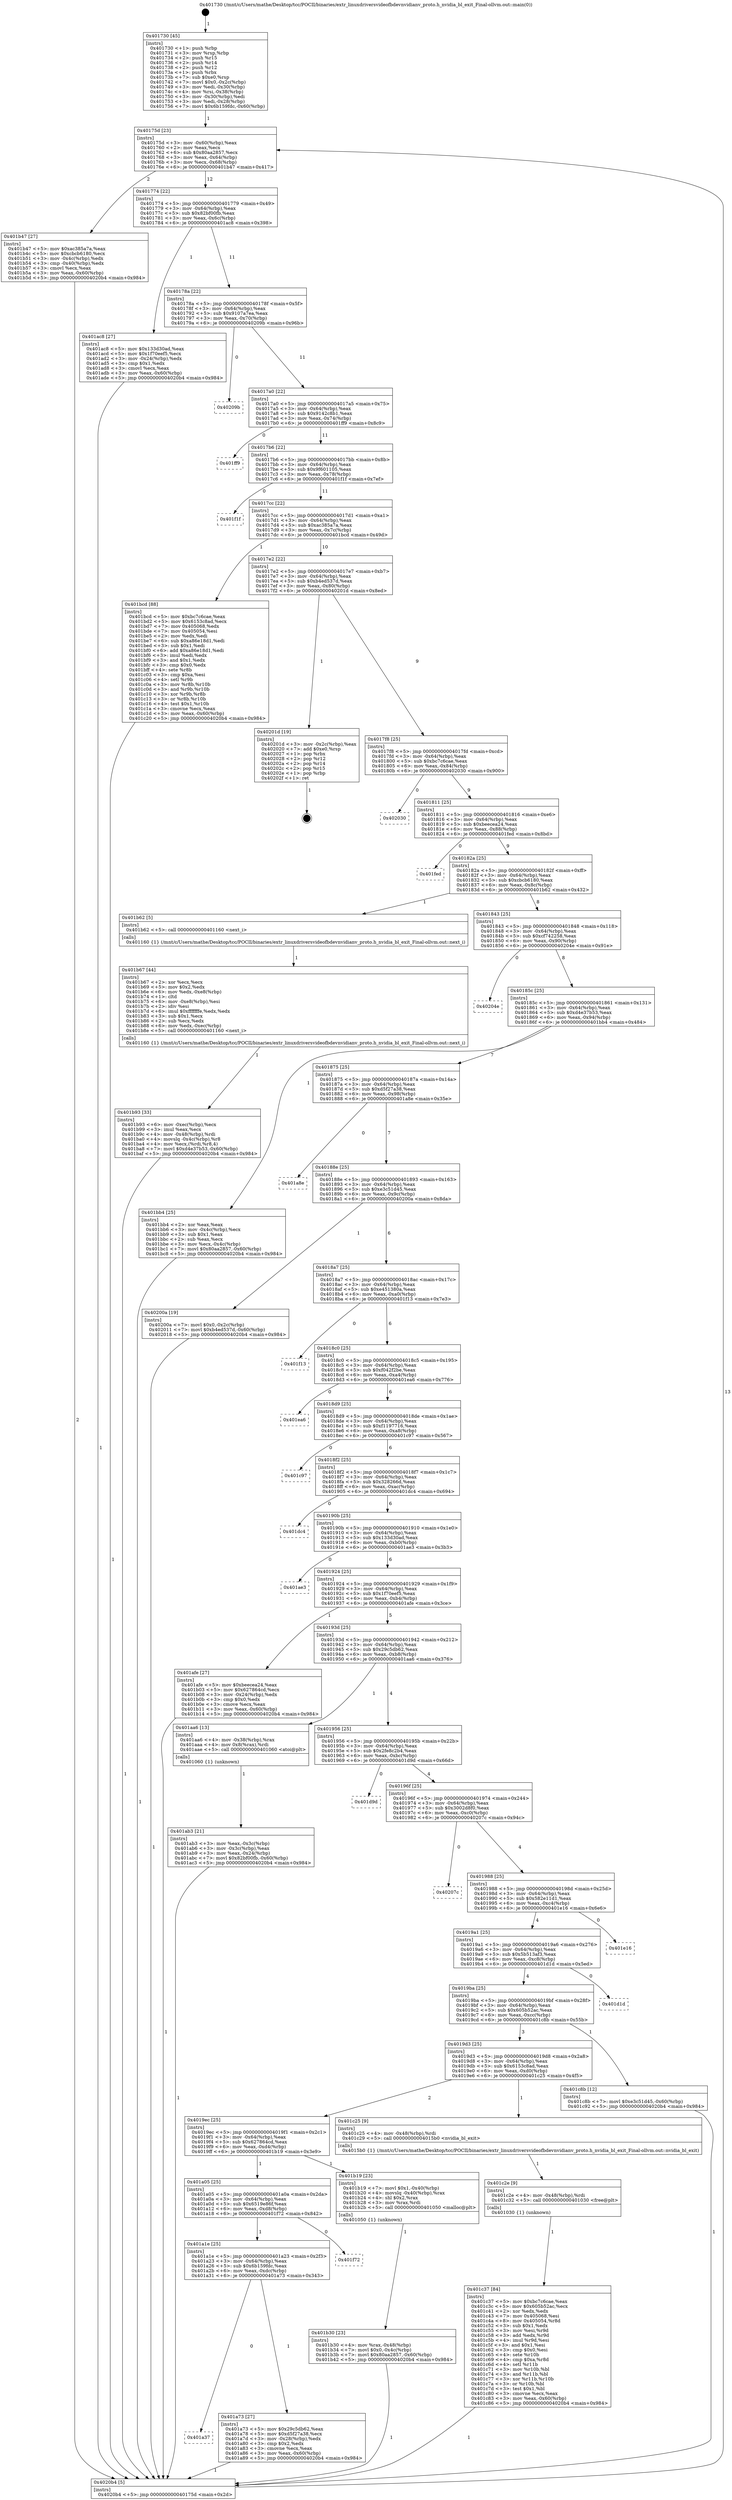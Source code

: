 digraph "0x401730" {
  label = "0x401730 (/mnt/c/Users/mathe/Desktop/tcc/POCII/binaries/extr_linuxdriversvideofbdevnvidianv_proto.h_nvidia_bl_exit_Final-ollvm.out::main(0))"
  labelloc = "t"
  node[shape=record]

  Entry [label="",width=0.3,height=0.3,shape=circle,fillcolor=black,style=filled]
  "0x40175d" [label="{
     0x40175d [23]\l
     | [instrs]\l
     &nbsp;&nbsp;0x40175d \<+3\>: mov -0x60(%rbp),%eax\l
     &nbsp;&nbsp;0x401760 \<+2\>: mov %eax,%ecx\l
     &nbsp;&nbsp;0x401762 \<+6\>: sub $0x80aa2857,%ecx\l
     &nbsp;&nbsp;0x401768 \<+3\>: mov %eax,-0x64(%rbp)\l
     &nbsp;&nbsp;0x40176b \<+3\>: mov %ecx,-0x68(%rbp)\l
     &nbsp;&nbsp;0x40176e \<+6\>: je 0000000000401b47 \<main+0x417\>\l
  }"]
  "0x401b47" [label="{
     0x401b47 [27]\l
     | [instrs]\l
     &nbsp;&nbsp;0x401b47 \<+5\>: mov $0xac385a7a,%eax\l
     &nbsp;&nbsp;0x401b4c \<+5\>: mov $0xcbcb6180,%ecx\l
     &nbsp;&nbsp;0x401b51 \<+3\>: mov -0x4c(%rbp),%edx\l
     &nbsp;&nbsp;0x401b54 \<+3\>: cmp -0x40(%rbp),%edx\l
     &nbsp;&nbsp;0x401b57 \<+3\>: cmovl %ecx,%eax\l
     &nbsp;&nbsp;0x401b5a \<+3\>: mov %eax,-0x60(%rbp)\l
     &nbsp;&nbsp;0x401b5d \<+5\>: jmp 00000000004020b4 \<main+0x984\>\l
  }"]
  "0x401774" [label="{
     0x401774 [22]\l
     | [instrs]\l
     &nbsp;&nbsp;0x401774 \<+5\>: jmp 0000000000401779 \<main+0x49\>\l
     &nbsp;&nbsp;0x401779 \<+3\>: mov -0x64(%rbp),%eax\l
     &nbsp;&nbsp;0x40177c \<+5\>: sub $0x82bf00fb,%eax\l
     &nbsp;&nbsp;0x401781 \<+3\>: mov %eax,-0x6c(%rbp)\l
     &nbsp;&nbsp;0x401784 \<+6\>: je 0000000000401ac8 \<main+0x398\>\l
  }"]
  Exit [label="",width=0.3,height=0.3,shape=circle,fillcolor=black,style=filled,peripheries=2]
  "0x401ac8" [label="{
     0x401ac8 [27]\l
     | [instrs]\l
     &nbsp;&nbsp;0x401ac8 \<+5\>: mov $0x133d30ad,%eax\l
     &nbsp;&nbsp;0x401acd \<+5\>: mov $0x1f70eef5,%ecx\l
     &nbsp;&nbsp;0x401ad2 \<+3\>: mov -0x24(%rbp),%edx\l
     &nbsp;&nbsp;0x401ad5 \<+3\>: cmp $0x1,%edx\l
     &nbsp;&nbsp;0x401ad8 \<+3\>: cmovl %ecx,%eax\l
     &nbsp;&nbsp;0x401adb \<+3\>: mov %eax,-0x60(%rbp)\l
     &nbsp;&nbsp;0x401ade \<+5\>: jmp 00000000004020b4 \<main+0x984\>\l
  }"]
  "0x40178a" [label="{
     0x40178a [22]\l
     | [instrs]\l
     &nbsp;&nbsp;0x40178a \<+5\>: jmp 000000000040178f \<main+0x5f\>\l
     &nbsp;&nbsp;0x40178f \<+3\>: mov -0x64(%rbp),%eax\l
     &nbsp;&nbsp;0x401792 \<+5\>: sub $0x9107a7ea,%eax\l
     &nbsp;&nbsp;0x401797 \<+3\>: mov %eax,-0x70(%rbp)\l
     &nbsp;&nbsp;0x40179a \<+6\>: je 000000000040209b \<main+0x96b\>\l
  }"]
  "0x401c37" [label="{
     0x401c37 [84]\l
     | [instrs]\l
     &nbsp;&nbsp;0x401c37 \<+5\>: mov $0xbc7c6cae,%eax\l
     &nbsp;&nbsp;0x401c3c \<+5\>: mov $0x605b52ac,%ecx\l
     &nbsp;&nbsp;0x401c41 \<+2\>: xor %edx,%edx\l
     &nbsp;&nbsp;0x401c43 \<+7\>: mov 0x405068,%esi\l
     &nbsp;&nbsp;0x401c4a \<+8\>: mov 0x405054,%r8d\l
     &nbsp;&nbsp;0x401c52 \<+3\>: sub $0x1,%edx\l
     &nbsp;&nbsp;0x401c55 \<+3\>: mov %esi,%r9d\l
     &nbsp;&nbsp;0x401c58 \<+3\>: add %edx,%r9d\l
     &nbsp;&nbsp;0x401c5b \<+4\>: imul %r9d,%esi\l
     &nbsp;&nbsp;0x401c5f \<+3\>: and $0x1,%esi\l
     &nbsp;&nbsp;0x401c62 \<+3\>: cmp $0x0,%esi\l
     &nbsp;&nbsp;0x401c65 \<+4\>: sete %r10b\l
     &nbsp;&nbsp;0x401c69 \<+4\>: cmp $0xa,%r8d\l
     &nbsp;&nbsp;0x401c6d \<+4\>: setl %r11b\l
     &nbsp;&nbsp;0x401c71 \<+3\>: mov %r10b,%bl\l
     &nbsp;&nbsp;0x401c74 \<+3\>: and %r11b,%bl\l
     &nbsp;&nbsp;0x401c77 \<+3\>: xor %r11b,%r10b\l
     &nbsp;&nbsp;0x401c7a \<+3\>: or %r10b,%bl\l
     &nbsp;&nbsp;0x401c7d \<+3\>: test $0x1,%bl\l
     &nbsp;&nbsp;0x401c80 \<+3\>: cmovne %ecx,%eax\l
     &nbsp;&nbsp;0x401c83 \<+3\>: mov %eax,-0x60(%rbp)\l
     &nbsp;&nbsp;0x401c86 \<+5\>: jmp 00000000004020b4 \<main+0x984\>\l
  }"]
  "0x40209b" [label="{
     0x40209b\l
  }", style=dashed]
  "0x4017a0" [label="{
     0x4017a0 [22]\l
     | [instrs]\l
     &nbsp;&nbsp;0x4017a0 \<+5\>: jmp 00000000004017a5 \<main+0x75\>\l
     &nbsp;&nbsp;0x4017a5 \<+3\>: mov -0x64(%rbp),%eax\l
     &nbsp;&nbsp;0x4017a8 \<+5\>: sub $0x9142c8b1,%eax\l
     &nbsp;&nbsp;0x4017ad \<+3\>: mov %eax,-0x74(%rbp)\l
     &nbsp;&nbsp;0x4017b0 \<+6\>: je 0000000000401ff9 \<main+0x8c9\>\l
  }"]
  "0x401c2e" [label="{
     0x401c2e [9]\l
     | [instrs]\l
     &nbsp;&nbsp;0x401c2e \<+4\>: mov -0x48(%rbp),%rdi\l
     &nbsp;&nbsp;0x401c32 \<+5\>: call 0000000000401030 \<free@plt\>\l
     | [calls]\l
     &nbsp;&nbsp;0x401030 \{1\} (unknown)\l
  }"]
  "0x401ff9" [label="{
     0x401ff9\l
  }", style=dashed]
  "0x4017b6" [label="{
     0x4017b6 [22]\l
     | [instrs]\l
     &nbsp;&nbsp;0x4017b6 \<+5\>: jmp 00000000004017bb \<main+0x8b\>\l
     &nbsp;&nbsp;0x4017bb \<+3\>: mov -0x64(%rbp),%eax\l
     &nbsp;&nbsp;0x4017be \<+5\>: sub $0x9f601105,%eax\l
     &nbsp;&nbsp;0x4017c3 \<+3\>: mov %eax,-0x78(%rbp)\l
     &nbsp;&nbsp;0x4017c6 \<+6\>: je 0000000000401f1f \<main+0x7ef\>\l
  }"]
  "0x401b93" [label="{
     0x401b93 [33]\l
     | [instrs]\l
     &nbsp;&nbsp;0x401b93 \<+6\>: mov -0xec(%rbp),%ecx\l
     &nbsp;&nbsp;0x401b99 \<+3\>: imul %eax,%ecx\l
     &nbsp;&nbsp;0x401b9c \<+4\>: mov -0x48(%rbp),%rdi\l
     &nbsp;&nbsp;0x401ba0 \<+4\>: movslq -0x4c(%rbp),%r8\l
     &nbsp;&nbsp;0x401ba4 \<+4\>: mov %ecx,(%rdi,%r8,4)\l
     &nbsp;&nbsp;0x401ba8 \<+7\>: movl $0xd4e37b53,-0x60(%rbp)\l
     &nbsp;&nbsp;0x401baf \<+5\>: jmp 00000000004020b4 \<main+0x984\>\l
  }"]
  "0x401f1f" [label="{
     0x401f1f\l
  }", style=dashed]
  "0x4017cc" [label="{
     0x4017cc [22]\l
     | [instrs]\l
     &nbsp;&nbsp;0x4017cc \<+5\>: jmp 00000000004017d1 \<main+0xa1\>\l
     &nbsp;&nbsp;0x4017d1 \<+3\>: mov -0x64(%rbp),%eax\l
     &nbsp;&nbsp;0x4017d4 \<+5\>: sub $0xac385a7a,%eax\l
     &nbsp;&nbsp;0x4017d9 \<+3\>: mov %eax,-0x7c(%rbp)\l
     &nbsp;&nbsp;0x4017dc \<+6\>: je 0000000000401bcd \<main+0x49d\>\l
  }"]
  "0x401b67" [label="{
     0x401b67 [44]\l
     | [instrs]\l
     &nbsp;&nbsp;0x401b67 \<+2\>: xor %ecx,%ecx\l
     &nbsp;&nbsp;0x401b69 \<+5\>: mov $0x2,%edx\l
     &nbsp;&nbsp;0x401b6e \<+6\>: mov %edx,-0xe8(%rbp)\l
     &nbsp;&nbsp;0x401b74 \<+1\>: cltd\l
     &nbsp;&nbsp;0x401b75 \<+6\>: mov -0xe8(%rbp),%esi\l
     &nbsp;&nbsp;0x401b7b \<+2\>: idiv %esi\l
     &nbsp;&nbsp;0x401b7d \<+6\>: imul $0xfffffffe,%edx,%edx\l
     &nbsp;&nbsp;0x401b83 \<+3\>: sub $0x1,%ecx\l
     &nbsp;&nbsp;0x401b86 \<+2\>: sub %ecx,%edx\l
     &nbsp;&nbsp;0x401b88 \<+6\>: mov %edx,-0xec(%rbp)\l
     &nbsp;&nbsp;0x401b8e \<+5\>: call 0000000000401160 \<next_i\>\l
     | [calls]\l
     &nbsp;&nbsp;0x401160 \{1\} (/mnt/c/Users/mathe/Desktop/tcc/POCII/binaries/extr_linuxdriversvideofbdevnvidianv_proto.h_nvidia_bl_exit_Final-ollvm.out::next_i)\l
  }"]
  "0x401bcd" [label="{
     0x401bcd [88]\l
     | [instrs]\l
     &nbsp;&nbsp;0x401bcd \<+5\>: mov $0xbc7c6cae,%eax\l
     &nbsp;&nbsp;0x401bd2 \<+5\>: mov $0x6153c8ad,%ecx\l
     &nbsp;&nbsp;0x401bd7 \<+7\>: mov 0x405068,%edx\l
     &nbsp;&nbsp;0x401bde \<+7\>: mov 0x405054,%esi\l
     &nbsp;&nbsp;0x401be5 \<+2\>: mov %edx,%edi\l
     &nbsp;&nbsp;0x401be7 \<+6\>: sub $0xa86e18d1,%edi\l
     &nbsp;&nbsp;0x401bed \<+3\>: sub $0x1,%edi\l
     &nbsp;&nbsp;0x401bf0 \<+6\>: add $0xa86e18d1,%edi\l
     &nbsp;&nbsp;0x401bf6 \<+3\>: imul %edi,%edx\l
     &nbsp;&nbsp;0x401bf9 \<+3\>: and $0x1,%edx\l
     &nbsp;&nbsp;0x401bfc \<+3\>: cmp $0x0,%edx\l
     &nbsp;&nbsp;0x401bff \<+4\>: sete %r8b\l
     &nbsp;&nbsp;0x401c03 \<+3\>: cmp $0xa,%esi\l
     &nbsp;&nbsp;0x401c06 \<+4\>: setl %r9b\l
     &nbsp;&nbsp;0x401c0a \<+3\>: mov %r8b,%r10b\l
     &nbsp;&nbsp;0x401c0d \<+3\>: and %r9b,%r10b\l
     &nbsp;&nbsp;0x401c10 \<+3\>: xor %r9b,%r8b\l
     &nbsp;&nbsp;0x401c13 \<+3\>: or %r8b,%r10b\l
     &nbsp;&nbsp;0x401c16 \<+4\>: test $0x1,%r10b\l
     &nbsp;&nbsp;0x401c1a \<+3\>: cmovne %ecx,%eax\l
     &nbsp;&nbsp;0x401c1d \<+3\>: mov %eax,-0x60(%rbp)\l
     &nbsp;&nbsp;0x401c20 \<+5\>: jmp 00000000004020b4 \<main+0x984\>\l
  }"]
  "0x4017e2" [label="{
     0x4017e2 [22]\l
     | [instrs]\l
     &nbsp;&nbsp;0x4017e2 \<+5\>: jmp 00000000004017e7 \<main+0xb7\>\l
     &nbsp;&nbsp;0x4017e7 \<+3\>: mov -0x64(%rbp),%eax\l
     &nbsp;&nbsp;0x4017ea \<+5\>: sub $0xb4ed537d,%eax\l
     &nbsp;&nbsp;0x4017ef \<+3\>: mov %eax,-0x80(%rbp)\l
     &nbsp;&nbsp;0x4017f2 \<+6\>: je 000000000040201d \<main+0x8ed\>\l
  }"]
  "0x401b30" [label="{
     0x401b30 [23]\l
     | [instrs]\l
     &nbsp;&nbsp;0x401b30 \<+4\>: mov %rax,-0x48(%rbp)\l
     &nbsp;&nbsp;0x401b34 \<+7\>: movl $0x0,-0x4c(%rbp)\l
     &nbsp;&nbsp;0x401b3b \<+7\>: movl $0x80aa2857,-0x60(%rbp)\l
     &nbsp;&nbsp;0x401b42 \<+5\>: jmp 00000000004020b4 \<main+0x984\>\l
  }"]
  "0x40201d" [label="{
     0x40201d [19]\l
     | [instrs]\l
     &nbsp;&nbsp;0x40201d \<+3\>: mov -0x2c(%rbp),%eax\l
     &nbsp;&nbsp;0x402020 \<+7\>: add $0xe0,%rsp\l
     &nbsp;&nbsp;0x402027 \<+1\>: pop %rbx\l
     &nbsp;&nbsp;0x402028 \<+2\>: pop %r12\l
     &nbsp;&nbsp;0x40202a \<+2\>: pop %r14\l
     &nbsp;&nbsp;0x40202c \<+2\>: pop %r15\l
     &nbsp;&nbsp;0x40202e \<+1\>: pop %rbp\l
     &nbsp;&nbsp;0x40202f \<+1\>: ret\l
  }"]
  "0x4017f8" [label="{
     0x4017f8 [25]\l
     | [instrs]\l
     &nbsp;&nbsp;0x4017f8 \<+5\>: jmp 00000000004017fd \<main+0xcd\>\l
     &nbsp;&nbsp;0x4017fd \<+3\>: mov -0x64(%rbp),%eax\l
     &nbsp;&nbsp;0x401800 \<+5\>: sub $0xbc7c6cae,%eax\l
     &nbsp;&nbsp;0x401805 \<+6\>: mov %eax,-0x84(%rbp)\l
     &nbsp;&nbsp;0x40180b \<+6\>: je 0000000000402030 \<main+0x900\>\l
  }"]
  "0x401ab3" [label="{
     0x401ab3 [21]\l
     | [instrs]\l
     &nbsp;&nbsp;0x401ab3 \<+3\>: mov %eax,-0x3c(%rbp)\l
     &nbsp;&nbsp;0x401ab6 \<+3\>: mov -0x3c(%rbp),%eax\l
     &nbsp;&nbsp;0x401ab9 \<+3\>: mov %eax,-0x24(%rbp)\l
     &nbsp;&nbsp;0x401abc \<+7\>: movl $0x82bf00fb,-0x60(%rbp)\l
     &nbsp;&nbsp;0x401ac3 \<+5\>: jmp 00000000004020b4 \<main+0x984\>\l
  }"]
  "0x402030" [label="{
     0x402030\l
  }", style=dashed]
  "0x401811" [label="{
     0x401811 [25]\l
     | [instrs]\l
     &nbsp;&nbsp;0x401811 \<+5\>: jmp 0000000000401816 \<main+0xe6\>\l
     &nbsp;&nbsp;0x401816 \<+3\>: mov -0x64(%rbp),%eax\l
     &nbsp;&nbsp;0x401819 \<+5\>: sub $0xbeecea24,%eax\l
     &nbsp;&nbsp;0x40181e \<+6\>: mov %eax,-0x88(%rbp)\l
     &nbsp;&nbsp;0x401824 \<+6\>: je 0000000000401fed \<main+0x8bd\>\l
  }"]
  "0x401730" [label="{
     0x401730 [45]\l
     | [instrs]\l
     &nbsp;&nbsp;0x401730 \<+1\>: push %rbp\l
     &nbsp;&nbsp;0x401731 \<+3\>: mov %rsp,%rbp\l
     &nbsp;&nbsp;0x401734 \<+2\>: push %r15\l
     &nbsp;&nbsp;0x401736 \<+2\>: push %r14\l
     &nbsp;&nbsp;0x401738 \<+2\>: push %r12\l
     &nbsp;&nbsp;0x40173a \<+1\>: push %rbx\l
     &nbsp;&nbsp;0x40173b \<+7\>: sub $0xe0,%rsp\l
     &nbsp;&nbsp;0x401742 \<+7\>: movl $0x0,-0x2c(%rbp)\l
     &nbsp;&nbsp;0x401749 \<+3\>: mov %edi,-0x30(%rbp)\l
     &nbsp;&nbsp;0x40174c \<+4\>: mov %rsi,-0x38(%rbp)\l
     &nbsp;&nbsp;0x401750 \<+3\>: mov -0x30(%rbp),%edi\l
     &nbsp;&nbsp;0x401753 \<+3\>: mov %edi,-0x28(%rbp)\l
     &nbsp;&nbsp;0x401756 \<+7\>: movl $0x6b159fdc,-0x60(%rbp)\l
  }"]
  "0x401fed" [label="{
     0x401fed\l
  }", style=dashed]
  "0x40182a" [label="{
     0x40182a [25]\l
     | [instrs]\l
     &nbsp;&nbsp;0x40182a \<+5\>: jmp 000000000040182f \<main+0xff\>\l
     &nbsp;&nbsp;0x40182f \<+3\>: mov -0x64(%rbp),%eax\l
     &nbsp;&nbsp;0x401832 \<+5\>: sub $0xcbcb6180,%eax\l
     &nbsp;&nbsp;0x401837 \<+6\>: mov %eax,-0x8c(%rbp)\l
     &nbsp;&nbsp;0x40183d \<+6\>: je 0000000000401b62 \<main+0x432\>\l
  }"]
  "0x4020b4" [label="{
     0x4020b4 [5]\l
     | [instrs]\l
     &nbsp;&nbsp;0x4020b4 \<+5\>: jmp 000000000040175d \<main+0x2d\>\l
  }"]
  "0x401b62" [label="{
     0x401b62 [5]\l
     | [instrs]\l
     &nbsp;&nbsp;0x401b62 \<+5\>: call 0000000000401160 \<next_i\>\l
     | [calls]\l
     &nbsp;&nbsp;0x401160 \{1\} (/mnt/c/Users/mathe/Desktop/tcc/POCII/binaries/extr_linuxdriversvideofbdevnvidianv_proto.h_nvidia_bl_exit_Final-ollvm.out::next_i)\l
  }"]
  "0x401843" [label="{
     0x401843 [25]\l
     | [instrs]\l
     &nbsp;&nbsp;0x401843 \<+5\>: jmp 0000000000401848 \<main+0x118\>\l
     &nbsp;&nbsp;0x401848 \<+3\>: mov -0x64(%rbp),%eax\l
     &nbsp;&nbsp;0x40184b \<+5\>: sub $0xcf742258,%eax\l
     &nbsp;&nbsp;0x401850 \<+6\>: mov %eax,-0x90(%rbp)\l
     &nbsp;&nbsp;0x401856 \<+6\>: je 000000000040204e \<main+0x91e\>\l
  }"]
  "0x401a37" [label="{
     0x401a37\l
  }", style=dashed]
  "0x40204e" [label="{
     0x40204e\l
  }", style=dashed]
  "0x40185c" [label="{
     0x40185c [25]\l
     | [instrs]\l
     &nbsp;&nbsp;0x40185c \<+5\>: jmp 0000000000401861 \<main+0x131\>\l
     &nbsp;&nbsp;0x401861 \<+3\>: mov -0x64(%rbp),%eax\l
     &nbsp;&nbsp;0x401864 \<+5\>: sub $0xd4e37b53,%eax\l
     &nbsp;&nbsp;0x401869 \<+6\>: mov %eax,-0x94(%rbp)\l
     &nbsp;&nbsp;0x40186f \<+6\>: je 0000000000401bb4 \<main+0x484\>\l
  }"]
  "0x401a73" [label="{
     0x401a73 [27]\l
     | [instrs]\l
     &nbsp;&nbsp;0x401a73 \<+5\>: mov $0x29c5db62,%eax\l
     &nbsp;&nbsp;0x401a78 \<+5\>: mov $0xd5f27a38,%ecx\l
     &nbsp;&nbsp;0x401a7d \<+3\>: mov -0x28(%rbp),%edx\l
     &nbsp;&nbsp;0x401a80 \<+3\>: cmp $0x2,%edx\l
     &nbsp;&nbsp;0x401a83 \<+3\>: cmovne %ecx,%eax\l
     &nbsp;&nbsp;0x401a86 \<+3\>: mov %eax,-0x60(%rbp)\l
     &nbsp;&nbsp;0x401a89 \<+5\>: jmp 00000000004020b4 \<main+0x984\>\l
  }"]
  "0x401bb4" [label="{
     0x401bb4 [25]\l
     | [instrs]\l
     &nbsp;&nbsp;0x401bb4 \<+2\>: xor %eax,%eax\l
     &nbsp;&nbsp;0x401bb6 \<+3\>: mov -0x4c(%rbp),%ecx\l
     &nbsp;&nbsp;0x401bb9 \<+3\>: sub $0x1,%eax\l
     &nbsp;&nbsp;0x401bbc \<+2\>: sub %eax,%ecx\l
     &nbsp;&nbsp;0x401bbe \<+3\>: mov %ecx,-0x4c(%rbp)\l
     &nbsp;&nbsp;0x401bc1 \<+7\>: movl $0x80aa2857,-0x60(%rbp)\l
     &nbsp;&nbsp;0x401bc8 \<+5\>: jmp 00000000004020b4 \<main+0x984\>\l
  }"]
  "0x401875" [label="{
     0x401875 [25]\l
     | [instrs]\l
     &nbsp;&nbsp;0x401875 \<+5\>: jmp 000000000040187a \<main+0x14a\>\l
     &nbsp;&nbsp;0x40187a \<+3\>: mov -0x64(%rbp),%eax\l
     &nbsp;&nbsp;0x40187d \<+5\>: sub $0xd5f27a38,%eax\l
     &nbsp;&nbsp;0x401882 \<+6\>: mov %eax,-0x98(%rbp)\l
     &nbsp;&nbsp;0x401888 \<+6\>: je 0000000000401a8e \<main+0x35e\>\l
  }"]
  "0x401a1e" [label="{
     0x401a1e [25]\l
     | [instrs]\l
     &nbsp;&nbsp;0x401a1e \<+5\>: jmp 0000000000401a23 \<main+0x2f3\>\l
     &nbsp;&nbsp;0x401a23 \<+3\>: mov -0x64(%rbp),%eax\l
     &nbsp;&nbsp;0x401a26 \<+5\>: sub $0x6b159fdc,%eax\l
     &nbsp;&nbsp;0x401a2b \<+6\>: mov %eax,-0xdc(%rbp)\l
     &nbsp;&nbsp;0x401a31 \<+6\>: je 0000000000401a73 \<main+0x343\>\l
  }"]
  "0x401a8e" [label="{
     0x401a8e\l
  }", style=dashed]
  "0x40188e" [label="{
     0x40188e [25]\l
     | [instrs]\l
     &nbsp;&nbsp;0x40188e \<+5\>: jmp 0000000000401893 \<main+0x163\>\l
     &nbsp;&nbsp;0x401893 \<+3\>: mov -0x64(%rbp),%eax\l
     &nbsp;&nbsp;0x401896 \<+5\>: sub $0xe3c51d45,%eax\l
     &nbsp;&nbsp;0x40189b \<+6\>: mov %eax,-0x9c(%rbp)\l
     &nbsp;&nbsp;0x4018a1 \<+6\>: je 000000000040200a \<main+0x8da\>\l
  }"]
  "0x401f72" [label="{
     0x401f72\l
  }", style=dashed]
  "0x40200a" [label="{
     0x40200a [19]\l
     | [instrs]\l
     &nbsp;&nbsp;0x40200a \<+7\>: movl $0x0,-0x2c(%rbp)\l
     &nbsp;&nbsp;0x402011 \<+7\>: movl $0xb4ed537d,-0x60(%rbp)\l
     &nbsp;&nbsp;0x402018 \<+5\>: jmp 00000000004020b4 \<main+0x984\>\l
  }"]
  "0x4018a7" [label="{
     0x4018a7 [25]\l
     | [instrs]\l
     &nbsp;&nbsp;0x4018a7 \<+5\>: jmp 00000000004018ac \<main+0x17c\>\l
     &nbsp;&nbsp;0x4018ac \<+3\>: mov -0x64(%rbp),%eax\l
     &nbsp;&nbsp;0x4018af \<+5\>: sub $0xe451380a,%eax\l
     &nbsp;&nbsp;0x4018b4 \<+6\>: mov %eax,-0xa0(%rbp)\l
     &nbsp;&nbsp;0x4018ba \<+6\>: je 0000000000401f13 \<main+0x7e3\>\l
  }"]
  "0x401a05" [label="{
     0x401a05 [25]\l
     | [instrs]\l
     &nbsp;&nbsp;0x401a05 \<+5\>: jmp 0000000000401a0a \<main+0x2da\>\l
     &nbsp;&nbsp;0x401a0a \<+3\>: mov -0x64(%rbp),%eax\l
     &nbsp;&nbsp;0x401a0d \<+5\>: sub $0x6519e86f,%eax\l
     &nbsp;&nbsp;0x401a12 \<+6\>: mov %eax,-0xd8(%rbp)\l
     &nbsp;&nbsp;0x401a18 \<+6\>: je 0000000000401f72 \<main+0x842\>\l
  }"]
  "0x401f13" [label="{
     0x401f13\l
  }", style=dashed]
  "0x4018c0" [label="{
     0x4018c0 [25]\l
     | [instrs]\l
     &nbsp;&nbsp;0x4018c0 \<+5\>: jmp 00000000004018c5 \<main+0x195\>\l
     &nbsp;&nbsp;0x4018c5 \<+3\>: mov -0x64(%rbp),%eax\l
     &nbsp;&nbsp;0x4018c8 \<+5\>: sub $0xf042f2be,%eax\l
     &nbsp;&nbsp;0x4018cd \<+6\>: mov %eax,-0xa4(%rbp)\l
     &nbsp;&nbsp;0x4018d3 \<+6\>: je 0000000000401ea6 \<main+0x776\>\l
  }"]
  "0x401b19" [label="{
     0x401b19 [23]\l
     | [instrs]\l
     &nbsp;&nbsp;0x401b19 \<+7\>: movl $0x1,-0x40(%rbp)\l
     &nbsp;&nbsp;0x401b20 \<+4\>: movslq -0x40(%rbp),%rax\l
     &nbsp;&nbsp;0x401b24 \<+4\>: shl $0x2,%rax\l
     &nbsp;&nbsp;0x401b28 \<+3\>: mov %rax,%rdi\l
     &nbsp;&nbsp;0x401b2b \<+5\>: call 0000000000401050 \<malloc@plt\>\l
     | [calls]\l
     &nbsp;&nbsp;0x401050 \{1\} (unknown)\l
  }"]
  "0x401ea6" [label="{
     0x401ea6\l
  }", style=dashed]
  "0x4018d9" [label="{
     0x4018d9 [25]\l
     | [instrs]\l
     &nbsp;&nbsp;0x4018d9 \<+5\>: jmp 00000000004018de \<main+0x1ae\>\l
     &nbsp;&nbsp;0x4018de \<+3\>: mov -0x64(%rbp),%eax\l
     &nbsp;&nbsp;0x4018e1 \<+5\>: sub $0xf1197716,%eax\l
     &nbsp;&nbsp;0x4018e6 \<+6\>: mov %eax,-0xa8(%rbp)\l
     &nbsp;&nbsp;0x4018ec \<+6\>: je 0000000000401c97 \<main+0x567\>\l
  }"]
  "0x4019ec" [label="{
     0x4019ec [25]\l
     | [instrs]\l
     &nbsp;&nbsp;0x4019ec \<+5\>: jmp 00000000004019f1 \<main+0x2c1\>\l
     &nbsp;&nbsp;0x4019f1 \<+3\>: mov -0x64(%rbp),%eax\l
     &nbsp;&nbsp;0x4019f4 \<+5\>: sub $0x627864cd,%eax\l
     &nbsp;&nbsp;0x4019f9 \<+6\>: mov %eax,-0xd4(%rbp)\l
     &nbsp;&nbsp;0x4019ff \<+6\>: je 0000000000401b19 \<main+0x3e9\>\l
  }"]
  "0x401c97" [label="{
     0x401c97\l
  }", style=dashed]
  "0x4018f2" [label="{
     0x4018f2 [25]\l
     | [instrs]\l
     &nbsp;&nbsp;0x4018f2 \<+5\>: jmp 00000000004018f7 \<main+0x1c7\>\l
     &nbsp;&nbsp;0x4018f7 \<+3\>: mov -0x64(%rbp),%eax\l
     &nbsp;&nbsp;0x4018fa \<+5\>: sub $0x328266d,%eax\l
     &nbsp;&nbsp;0x4018ff \<+6\>: mov %eax,-0xac(%rbp)\l
     &nbsp;&nbsp;0x401905 \<+6\>: je 0000000000401dc4 \<main+0x694\>\l
  }"]
  "0x401c25" [label="{
     0x401c25 [9]\l
     | [instrs]\l
     &nbsp;&nbsp;0x401c25 \<+4\>: mov -0x48(%rbp),%rdi\l
     &nbsp;&nbsp;0x401c29 \<+5\>: call 00000000004015b0 \<nvidia_bl_exit\>\l
     | [calls]\l
     &nbsp;&nbsp;0x4015b0 \{1\} (/mnt/c/Users/mathe/Desktop/tcc/POCII/binaries/extr_linuxdriversvideofbdevnvidianv_proto.h_nvidia_bl_exit_Final-ollvm.out::nvidia_bl_exit)\l
  }"]
  "0x401dc4" [label="{
     0x401dc4\l
  }", style=dashed]
  "0x40190b" [label="{
     0x40190b [25]\l
     | [instrs]\l
     &nbsp;&nbsp;0x40190b \<+5\>: jmp 0000000000401910 \<main+0x1e0\>\l
     &nbsp;&nbsp;0x401910 \<+3\>: mov -0x64(%rbp),%eax\l
     &nbsp;&nbsp;0x401913 \<+5\>: sub $0x133d30ad,%eax\l
     &nbsp;&nbsp;0x401918 \<+6\>: mov %eax,-0xb0(%rbp)\l
     &nbsp;&nbsp;0x40191e \<+6\>: je 0000000000401ae3 \<main+0x3b3\>\l
  }"]
  "0x4019d3" [label="{
     0x4019d3 [25]\l
     | [instrs]\l
     &nbsp;&nbsp;0x4019d3 \<+5\>: jmp 00000000004019d8 \<main+0x2a8\>\l
     &nbsp;&nbsp;0x4019d8 \<+3\>: mov -0x64(%rbp),%eax\l
     &nbsp;&nbsp;0x4019db \<+5\>: sub $0x6153c8ad,%eax\l
     &nbsp;&nbsp;0x4019e0 \<+6\>: mov %eax,-0xd0(%rbp)\l
     &nbsp;&nbsp;0x4019e6 \<+6\>: je 0000000000401c25 \<main+0x4f5\>\l
  }"]
  "0x401ae3" [label="{
     0x401ae3\l
  }", style=dashed]
  "0x401924" [label="{
     0x401924 [25]\l
     | [instrs]\l
     &nbsp;&nbsp;0x401924 \<+5\>: jmp 0000000000401929 \<main+0x1f9\>\l
     &nbsp;&nbsp;0x401929 \<+3\>: mov -0x64(%rbp),%eax\l
     &nbsp;&nbsp;0x40192c \<+5\>: sub $0x1f70eef5,%eax\l
     &nbsp;&nbsp;0x401931 \<+6\>: mov %eax,-0xb4(%rbp)\l
     &nbsp;&nbsp;0x401937 \<+6\>: je 0000000000401afe \<main+0x3ce\>\l
  }"]
  "0x401c8b" [label="{
     0x401c8b [12]\l
     | [instrs]\l
     &nbsp;&nbsp;0x401c8b \<+7\>: movl $0xe3c51d45,-0x60(%rbp)\l
     &nbsp;&nbsp;0x401c92 \<+5\>: jmp 00000000004020b4 \<main+0x984\>\l
  }"]
  "0x401afe" [label="{
     0x401afe [27]\l
     | [instrs]\l
     &nbsp;&nbsp;0x401afe \<+5\>: mov $0xbeecea24,%eax\l
     &nbsp;&nbsp;0x401b03 \<+5\>: mov $0x627864cd,%ecx\l
     &nbsp;&nbsp;0x401b08 \<+3\>: mov -0x24(%rbp),%edx\l
     &nbsp;&nbsp;0x401b0b \<+3\>: cmp $0x0,%edx\l
     &nbsp;&nbsp;0x401b0e \<+3\>: cmove %ecx,%eax\l
     &nbsp;&nbsp;0x401b11 \<+3\>: mov %eax,-0x60(%rbp)\l
     &nbsp;&nbsp;0x401b14 \<+5\>: jmp 00000000004020b4 \<main+0x984\>\l
  }"]
  "0x40193d" [label="{
     0x40193d [25]\l
     | [instrs]\l
     &nbsp;&nbsp;0x40193d \<+5\>: jmp 0000000000401942 \<main+0x212\>\l
     &nbsp;&nbsp;0x401942 \<+3\>: mov -0x64(%rbp),%eax\l
     &nbsp;&nbsp;0x401945 \<+5\>: sub $0x29c5db62,%eax\l
     &nbsp;&nbsp;0x40194a \<+6\>: mov %eax,-0xb8(%rbp)\l
     &nbsp;&nbsp;0x401950 \<+6\>: je 0000000000401aa6 \<main+0x376\>\l
  }"]
  "0x4019ba" [label="{
     0x4019ba [25]\l
     | [instrs]\l
     &nbsp;&nbsp;0x4019ba \<+5\>: jmp 00000000004019bf \<main+0x28f\>\l
     &nbsp;&nbsp;0x4019bf \<+3\>: mov -0x64(%rbp),%eax\l
     &nbsp;&nbsp;0x4019c2 \<+5\>: sub $0x605b52ac,%eax\l
     &nbsp;&nbsp;0x4019c7 \<+6\>: mov %eax,-0xcc(%rbp)\l
     &nbsp;&nbsp;0x4019cd \<+6\>: je 0000000000401c8b \<main+0x55b\>\l
  }"]
  "0x401aa6" [label="{
     0x401aa6 [13]\l
     | [instrs]\l
     &nbsp;&nbsp;0x401aa6 \<+4\>: mov -0x38(%rbp),%rax\l
     &nbsp;&nbsp;0x401aaa \<+4\>: mov 0x8(%rax),%rdi\l
     &nbsp;&nbsp;0x401aae \<+5\>: call 0000000000401060 \<atoi@plt\>\l
     | [calls]\l
     &nbsp;&nbsp;0x401060 \{1\} (unknown)\l
  }"]
  "0x401956" [label="{
     0x401956 [25]\l
     | [instrs]\l
     &nbsp;&nbsp;0x401956 \<+5\>: jmp 000000000040195b \<main+0x22b\>\l
     &nbsp;&nbsp;0x40195b \<+3\>: mov -0x64(%rbp),%eax\l
     &nbsp;&nbsp;0x40195e \<+5\>: sub $0x2fe8c2b4,%eax\l
     &nbsp;&nbsp;0x401963 \<+6\>: mov %eax,-0xbc(%rbp)\l
     &nbsp;&nbsp;0x401969 \<+6\>: je 0000000000401d9d \<main+0x66d\>\l
  }"]
  "0x401d1d" [label="{
     0x401d1d\l
  }", style=dashed]
  "0x401d9d" [label="{
     0x401d9d\l
  }", style=dashed]
  "0x40196f" [label="{
     0x40196f [25]\l
     | [instrs]\l
     &nbsp;&nbsp;0x40196f \<+5\>: jmp 0000000000401974 \<main+0x244\>\l
     &nbsp;&nbsp;0x401974 \<+3\>: mov -0x64(%rbp),%eax\l
     &nbsp;&nbsp;0x401977 \<+5\>: sub $0x3002d8f0,%eax\l
     &nbsp;&nbsp;0x40197c \<+6\>: mov %eax,-0xc0(%rbp)\l
     &nbsp;&nbsp;0x401982 \<+6\>: je 000000000040207c \<main+0x94c\>\l
  }"]
  "0x4019a1" [label="{
     0x4019a1 [25]\l
     | [instrs]\l
     &nbsp;&nbsp;0x4019a1 \<+5\>: jmp 00000000004019a6 \<main+0x276\>\l
     &nbsp;&nbsp;0x4019a6 \<+3\>: mov -0x64(%rbp),%eax\l
     &nbsp;&nbsp;0x4019a9 \<+5\>: sub $0x5b513af3,%eax\l
     &nbsp;&nbsp;0x4019ae \<+6\>: mov %eax,-0xc8(%rbp)\l
     &nbsp;&nbsp;0x4019b4 \<+6\>: je 0000000000401d1d \<main+0x5ed\>\l
  }"]
  "0x40207c" [label="{
     0x40207c\l
  }", style=dashed]
  "0x401988" [label="{
     0x401988 [25]\l
     | [instrs]\l
     &nbsp;&nbsp;0x401988 \<+5\>: jmp 000000000040198d \<main+0x25d\>\l
     &nbsp;&nbsp;0x40198d \<+3\>: mov -0x64(%rbp),%eax\l
     &nbsp;&nbsp;0x401990 \<+5\>: sub $0x582e11d1,%eax\l
     &nbsp;&nbsp;0x401995 \<+6\>: mov %eax,-0xc4(%rbp)\l
     &nbsp;&nbsp;0x40199b \<+6\>: je 0000000000401e16 \<main+0x6e6\>\l
  }"]
  "0x401e16" [label="{
     0x401e16\l
  }", style=dashed]
  Entry -> "0x401730" [label=" 1"]
  "0x40175d" -> "0x401b47" [label=" 2"]
  "0x40175d" -> "0x401774" [label=" 12"]
  "0x40201d" -> Exit [label=" 1"]
  "0x401774" -> "0x401ac8" [label=" 1"]
  "0x401774" -> "0x40178a" [label=" 11"]
  "0x40200a" -> "0x4020b4" [label=" 1"]
  "0x40178a" -> "0x40209b" [label=" 0"]
  "0x40178a" -> "0x4017a0" [label=" 11"]
  "0x401c8b" -> "0x4020b4" [label=" 1"]
  "0x4017a0" -> "0x401ff9" [label=" 0"]
  "0x4017a0" -> "0x4017b6" [label=" 11"]
  "0x401c37" -> "0x4020b4" [label=" 1"]
  "0x4017b6" -> "0x401f1f" [label=" 0"]
  "0x4017b6" -> "0x4017cc" [label=" 11"]
  "0x401c2e" -> "0x401c37" [label=" 1"]
  "0x4017cc" -> "0x401bcd" [label=" 1"]
  "0x4017cc" -> "0x4017e2" [label=" 10"]
  "0x401c25" -> "0x401c2e" [label=" 1"]
  "0x4017e2" -> "0x40201d" [label=" 1"]
  "0x4017e2" -> "0x4017f8" [label=" 9"]
  "0x401bcd" -> "0x4020b4" [label=" 1"]
  "0x4017f8" -> "0x402030" [label=" 0"]
  "0x4017f8" -> "0x401811" [label=" 9"]
  "0x401bb4" -> "0x4020b4" [label=" 1"]
  "0x401811" -> "0x401fed" [label=" 0"]
  "0x401811" -> "0x40182a" [label=" 9"]
  "0x401b93" -> "0x4020b4" [label=" 1"]
  "0x40182a" -> "0x401b62" [label=" 1"]
  "0x40182a" -> "0x401843" [label=" 8"]
  "0x401b67" -> "0x401b93" [label=" 1"]
  "0x401843" -> "0x40204e" [label=" 0"]
  "0x401843" -> "0x40185c" [label=" 8"]
  "0x401b62" -> "0x401b67" [label=" 1"]
  "0x40185c" -> "0x401bb4" [label=" 1"]
  "0x40185c" -> "0x401875" [label=" 7"]
  "0x401b47" -> "0x4020b4" [label=" 2"]
  "0x401875" -> "0x401a8e" [label=" 0"]
  "0x401875" -> "0x40188e" [label=" 7"]
  "0x401b19" -> "0x401b30" [label=" 1"]
  "0x40188e" -> "0x40200a" [label=" 1"]
  "0x40188e" -> "0x4018a7" [label=" 6"]
  "0x401afe" -> "0x4020b4" [label=" 1"]
  "0x4018a7" -> "0x401f13" [label=" 0"]
  "0x4018a7" -> "0x4018c0" [label=" 6"]
  "0x401ab3" -> "0x4020b4" [label=" 1"]
  "0x4018c0" -> "0x401ea6" [label=" 0"]
  "0x4018c0" -> "0x4018d9" [label=" 6"]
  "0x401aa6" -> "0x401ab3" [label=" 1"]
  "0x4018d9" -> "0x401c97" [label=" 0"]
  "0x4018d9" -> "0x4018f2" [label=" 6"]
  "0x401730" -> "0x40175d" [label=" 1"]
  "0x4018f2" -> "0x401dc4" [label=" 0"]
  "0x4018f2" -> "0x40190b" [label=" 6"]
  "0x401a73" -> "0x4020b4" [label=" 1"]
  "0x40190b" -> "0x401ae3" [label=" 0"]
  "0x40190b" -> "0x401924" [label=" 6"]
  "0x401a1e" -> "0x401a73" [label=" 1"]
  "0x401924" -> "0x401afe" [label=" 1"]
  "0x401924" -> "0x40193d" [label=" 5"]
  "0x401b30" -> "0x4020b4" [label=" 1"]
  "0x40193d" -> "0x401aa6" [label=" 1"]
  "0x40193d" -> "0x401956" [label=" 4"]
  "0x401a05" -> "0x401f72" [label=" 0"]
  "0x401956" -> "0x401d9d" [label=" 0"]
  "0x401956" -> "0x40196f" [label=" 4"]
  "0x401ac8" -> "0x4020b4" [label=" 1"]
  "0x40196f" -> "0x40207c" [label=" 0"]
  "0x40196f" -> "0x401988" [label=" 4"]
  "0x4019ec" -> "0x401b19" [label=" 1"]
  "0x401988" -> "0x401e16" [label=" 0"]
  "0x401988" -> "0x4019a1" [label=" 4"]
  "0x4019ec" -> "0x401a05" [label=" 1"]
  "0x4019a1" -> "0x401d1d" [label=" 0"]
  "0x4019a1" -> "0x4019ba" [label=" 4"]
  "0x401a05" -> "0x401a1e" [label=" 1"]
  "0x4019ba" -> "0x401c8b" [label=" 1"]
  "0x4019ba" -> "0x4019d3" [label=" 3"]
  "0x401a1e" -> "0x401a37" [label=" 0"]
  "0x4019d3" -> "0x401c25" [label=" 1"]
  "0x4019d3" -> "0x4019ec" [label=" 2"]
  "0x4020b4" -> "0x40175d" [label=" 13"]
}
